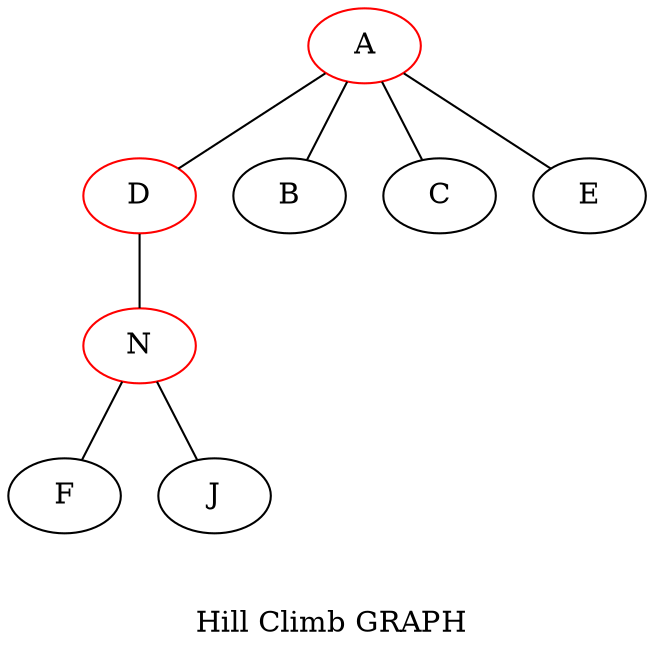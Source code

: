 // Hill Climb
graph {
	A [color=red]
	D [color=red]
	N [color=red]
	A -- B
	A -- C
	A -- D
	A -- E
	D -- N
	N -- F
	N -- J
	label="\n\n Hill Climb GRAPH"
}
